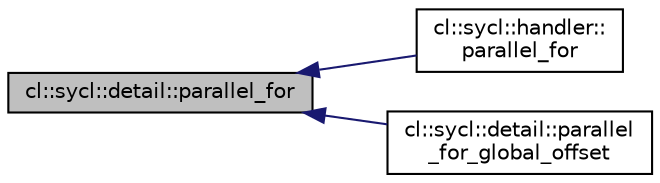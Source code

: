 digraph "cl::sycl::detail::parallel_for"
{
 // INTERACTIVE_SVG=YES
  bgcolor="transparent";
  edge [fontname="Helvetica",fontsize="10",labelfontname="Helvetica",labelfontsize="10"];
  node [fontname="Helvetica",fontsize="10",shape=record];
  rankdir="LR";
  Node1 [label="cl::sycl::detail::parallel_for",height=0.2,width=0.4,color="black", fillcolor="grey75", style="filled", fontcolor="black"];
  Node1 -> Node2 [dir="back",color="midnightblue",fontsize="10",style="solid",fontname="Helvetica"];
  Node2 [label="cl::sycl::handler::\lparallel_for",height=0.2,width=0.4,color="black",URL="$group__execution.html#aa2dc753f75062bbc9cdfd14d98935a1f"];
  Node1 -> Node3 [dir="back",color="midnightblue",fontsize="10",style="solid",fontname="Helvetica"];
  Node3 [label="cl::sycl::detail::parallel\l_for_global_offset",height=0.2,width=0.4,color="black",URL="$group__parallelism.html#gadd585203df163dadc5975119f59f8bd8",tooltip="Implementation of parallel_for with a range<> and an offset. "];
}
